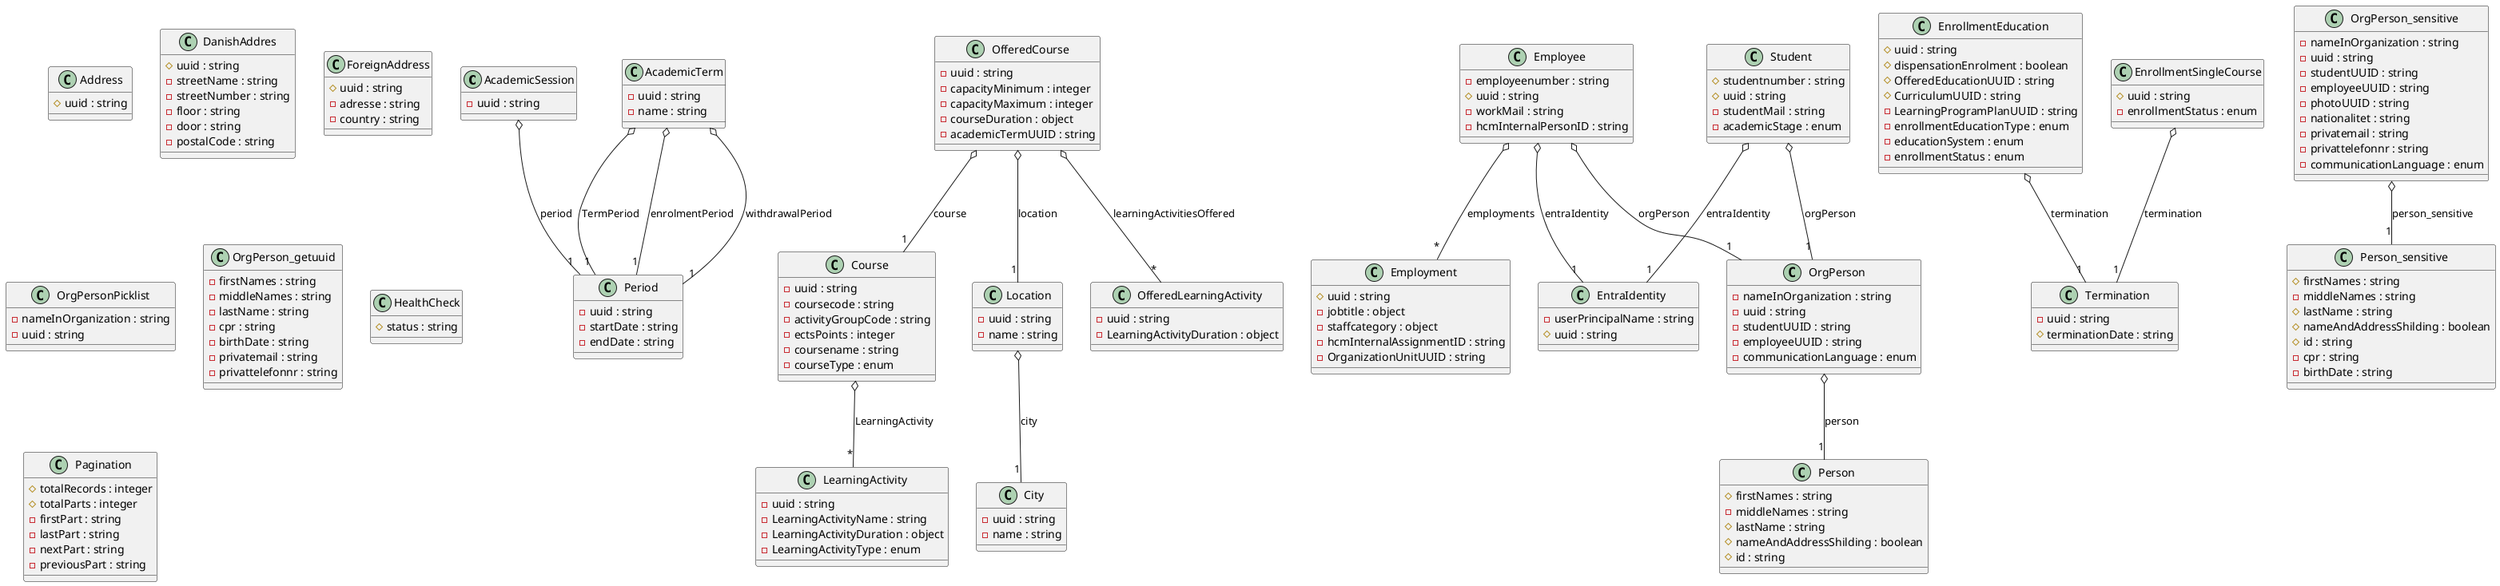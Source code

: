 @startuml
class AcademicSession {
    -uuid : string
}
class AcademicTerm {
    -uuid : string
    -name : string
}
class Address {
    #uuid : string
}
class DanishAddres {
    #uuid : string
    -streetName : string
    -streetNumber : string
    -floor : string
    -door : string
    -postalCode : string
}
class ForeignAddress {
    #uuid : string
    -adresse : string
    -country : string
}
class City {
    -uuid : string
    -name : string
}
class Course {
    -uuid : string
    -coursecode : string
    -activityGroupCode : string
    -ectsPoints : integer
    -coursename : string
    -courseType : enum
}
class Employee {
    -employeenumber : string
    #uuid : string
    -workMail : string
    -hcmInternalPersonID : string
}
class Employment {
    #uuid : string
    -jobtitle : object
    -staffcategory : object
    -hcmInternalAssignmentID : string
    -OrganizationUnitUUID : string
}
class EnrollmentEducation {
    #uuid : string
    #dispensationEnrolment : boolean
    #OfferedEducationUUID : string
    #CurriculumUUID : string
    -LearningProgramPlanUUID : string
    -enrollmentEducationType : enum
    -educationSystem : enum
    -enrollmentStatus : enum
}
class EnrollmentSingleCourse {
    #uuid : string
    -enrollmentStatus : enum
}
class EntraIdentity {
    -userPrincipalName : string
    #uuid : string
}
class LearningActivity {
    -uuid : string
    -LearningActivityName : string
    -LearningActivityDuration : object
    -LearningActivityType : enum
}
class Location {
    -uuid : string
    -name : string
}
class OfferedCourse {
    -uuid : string
    -capacityMinimum : integer
    -capacityMaximum : integer
    -courseDuration : object
    -academicTermUUID : string
}
class OfferedLearningActivity {
    -uuid : string
    -LearningActivityDuration : object
}
class OrgPerson {
    -nameInOrganization : string
    -uuid : string
    -studentUUID : string
    -employeeUUID : string
    -communicationLanguage : enum
}
class OrgPerson_sensitive {
    -nameInOrganization : string
    -uuid : string
    -studentUUID : string
    -employeeUUID : string
    -photoUUID : string
    -nationalitet : string
    -privatemail : string
    -privattelefonnr : string
    -communicationLanguage : enum
}
class OrgPersonPicklist {
    -nameInOrganization : string
    -uuid : string
}
class OrgPerson_getuuid {
    -firstNames : string
    -middleNames : string
    -lastName : string
    -cpr : string
    -birthDate : string
    -privatemail : string
    -privattelefonnr : string
}
class Period {
    -uuid : string
    -startDate : string
    -endDate : string
}
class Person {
    #firstNames : string
    -middleNames : string
    #lastName : string
    #nameAndAddressShilding : boolean
    #id : string
}
class Person_sensitive {
    #firstNames : string
    -middleNames : string
    #lastName : string
    #nameAndAddressShilding : boolean
    #id : string
    -cpr : string
    -birthDate : string
}
class Student {
    #studentnumber : string
    #uuid : string
    -studentMail : string
    -academicStage : enum
}
class Termination {
    -uuid : string
    #terminationDate : string
}
class HealthCheck {
    #status : string
}
class Pagination {
    #totalRecords : integer
    #totalParts : integer
    -firstPart : string
    -lastPart : string
    -nextPart : string
    -previousPart : string
}
AcademicSession o-- "1" Period : period
AcademicTerm o-- "1" Period : TermPeriod
AcademicTerm o-- "1" Period : enrolmentPeriod
AcademicTerm o-- "1" Period : withdrawalPeriod
Course o-- "*" LearningActivity : LearningActivity
Employee o-- "1" OrgPerson : orgPerson
Employee o-- "1" EntraIdentity : entraIdentity
Employee o-- "*" Employment : employments
EnrollmentEducation o-- "1" Termination : termination
EnrollmentSingleCourse o-- "1" Termination : termination
Location o-- "1" City : city
OfferedCourse o-- "1" Course : course
OfferedCourse o-- "1" Location : location
OfferedCourse o-- "*" OfferedLearningActivity : learningActivitiesOffered
OrgPerson o-- "1" Person : person
OrgPerson_sensitive o-- "1" Person_sensitive : person_sensitive
Student o-- "1" OrgPerson : orgPerson
Student o-- "1" EntraIdentity : entraIdentity

@enduml
